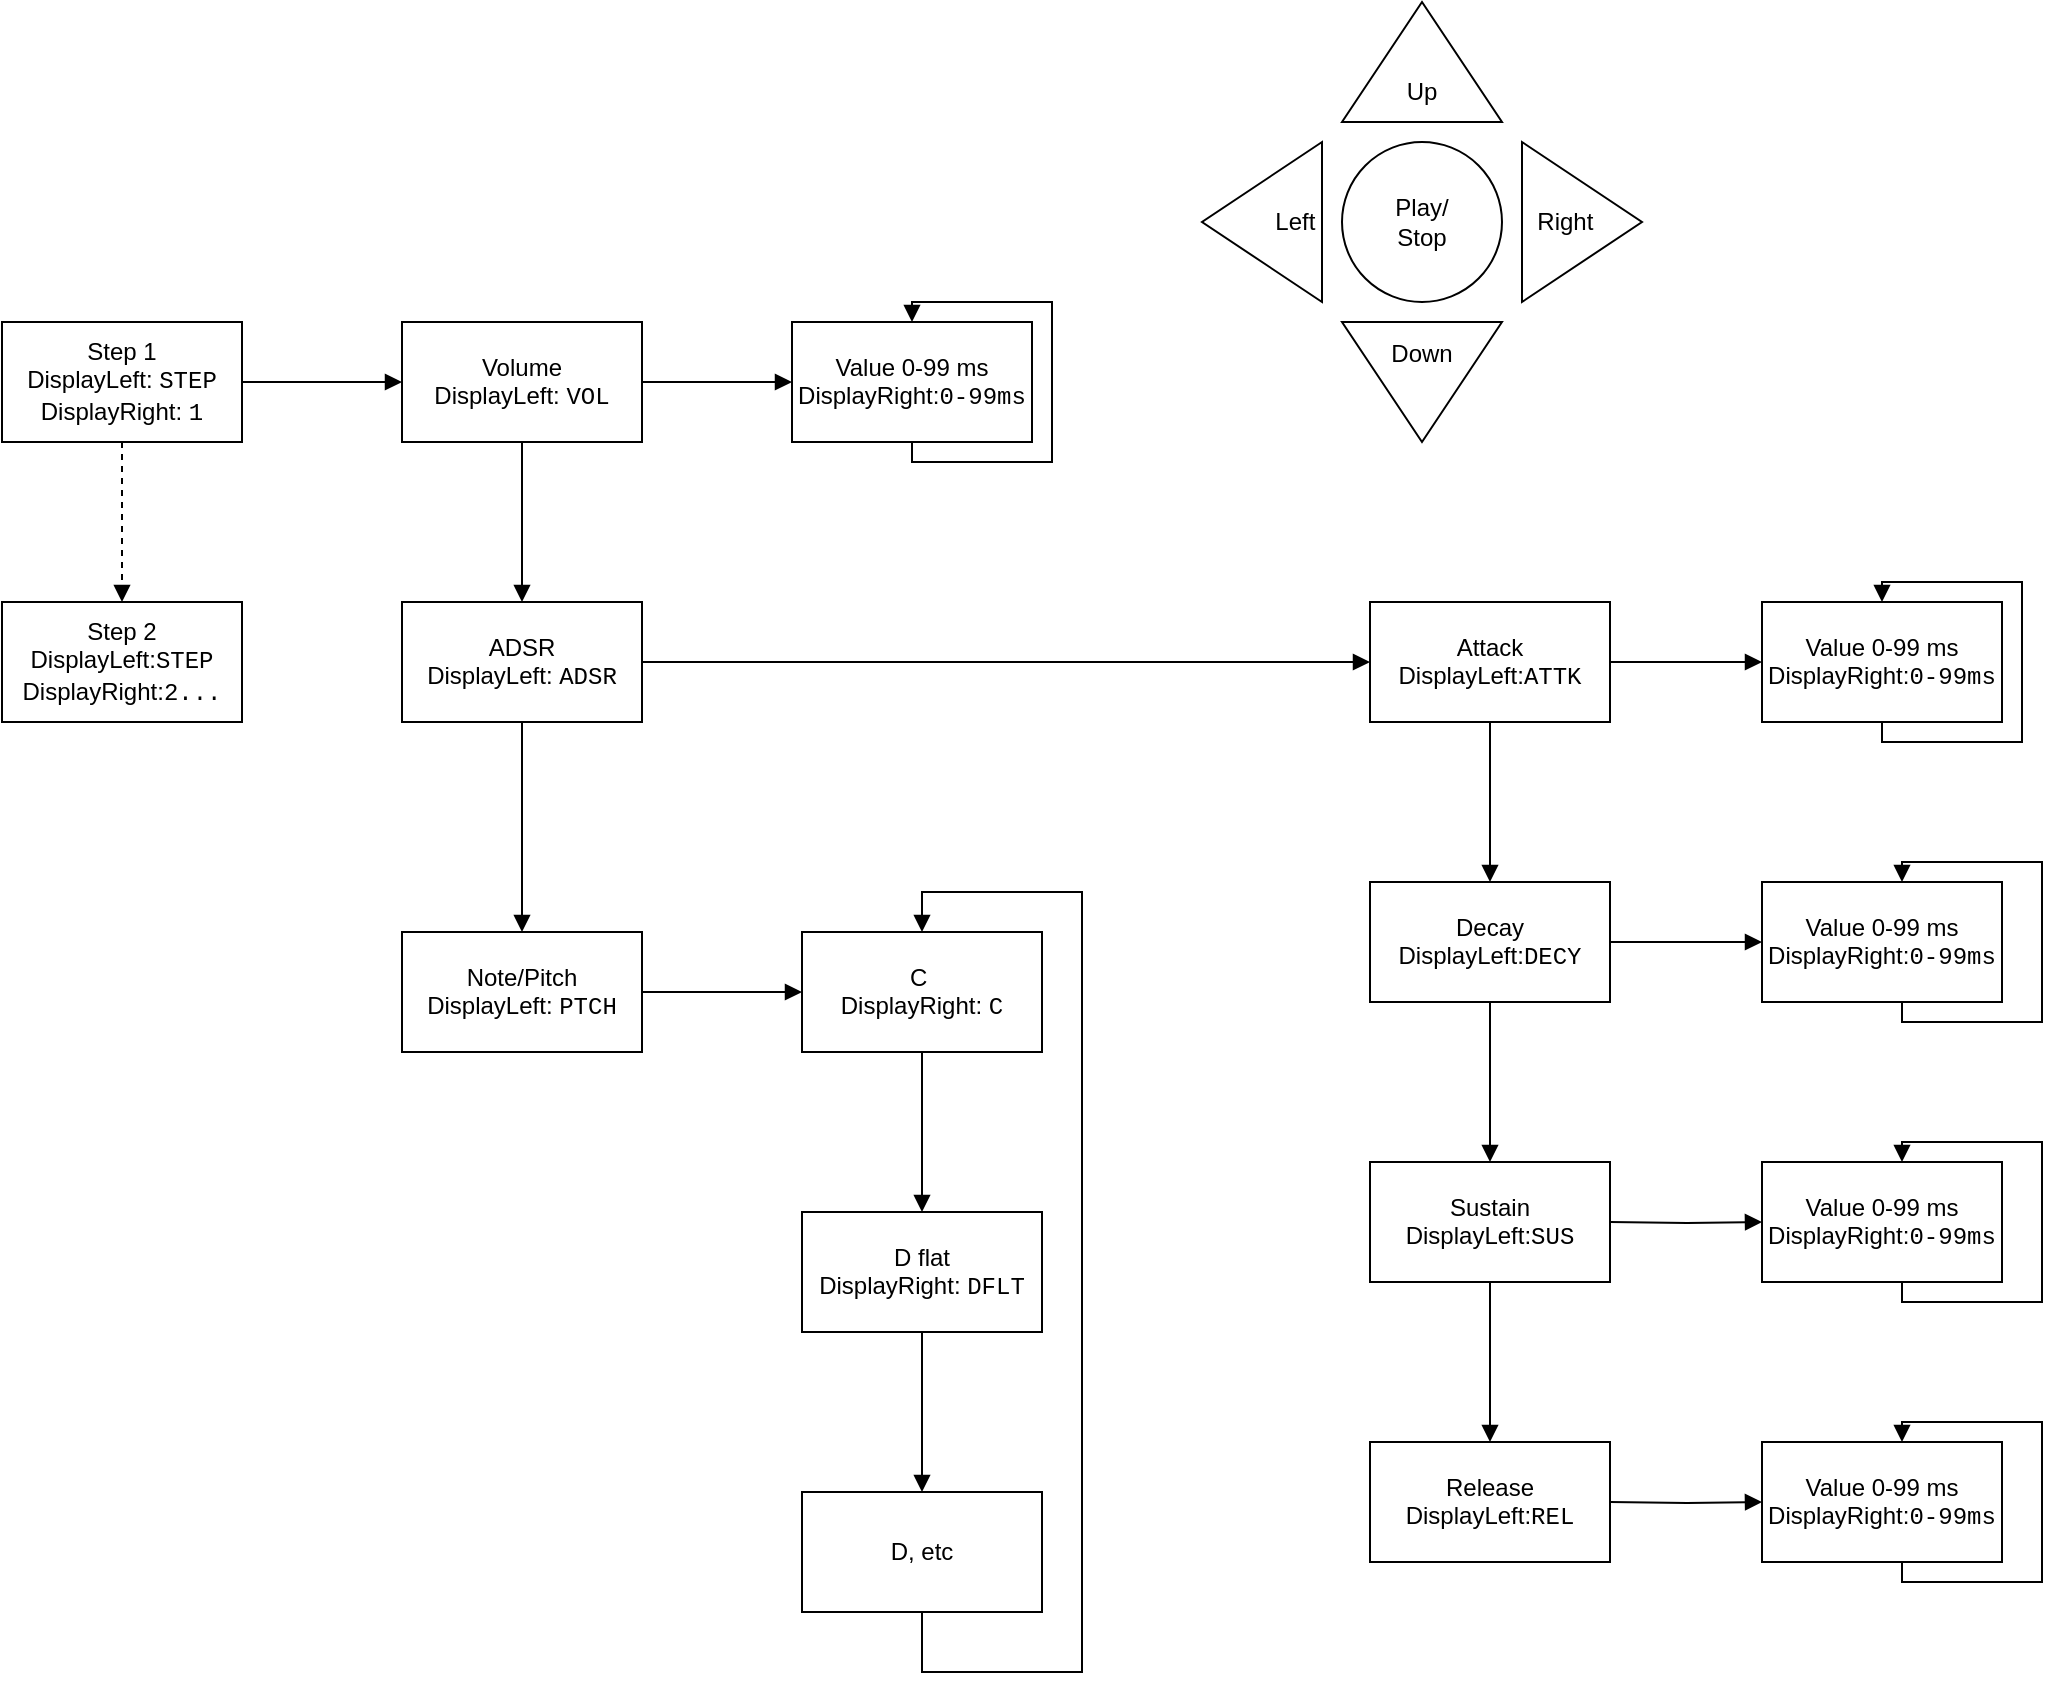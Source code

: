 <mxfile version="10.6.0" type="device"><diagram name="Page-1" id="74e2e168-ea6b-b213-b513-2b3c1d86103e"><mxGraphModel dx="1158" dy="632" grid="1" gridSize="10" guides="1" tooltips="1" connect="1" arrows="1" fold="1" page="1" pageScale="1" pageWidth="1100" pageHeight="850" background="#ffffff" math="0" shadow="0"><root><mxCell id="0"/><mxCell id="1" parent="0"/><mxCell id="hulCPes5PN-AIXWA3qPh-11" value="" style="edgeStyle=orthogonalEdgeStyle;rounded=0;orthogonalLoop=1;jettySize=auto;html=1;startArrow=none;startFill=0;endArrow=block;endFill=1;dashed=1;" parent="1" source="hulCPes5PN-AIXWA3qPh-8" target="hulCPes5PN-AIXWA3qPh-10" edge="1"><mxGeometry relative="1" as="geometry"/></mxCell><mxCell id="hulCPes5PN-AIXWA3qPh-13" value="" style="edgeStyle=orthogonalEdgeStyle;rounded=0;orthogonalLoop=1;jettySize=auto;html=1;startArrow=none;startFill=0;endArrow=block;endFill=1;" parent="1" source="hulCPes5PN-AIXWA3qPh-8" target="hulCPes5PN-AIXWA3qPh-12" edge="1"><mxGeometry relative="1" as="geometry"/></mxCell><mxCell id="hulCPes5PN-AIXWA3qPh-8" value="Step 1&lt;br&gt;DisplayLeft: &lt;font face=&quot;Courier New&quot;&gt;STEP&lt;/font&gt;&lt;br&gt;DisplayRight: &lt;font face=&quot;Courier New&quot;&gt;1&lt;/font&gt;&lt;br&gt;" style="rounded=0;whiteSpace=wrap;html=1;" parent="1" vertex="1"><mxGeometry x="220" y="160" width="120" height="60" as="geometry"/></mxCell><mxCell id="hulCPes5PN-AIXWA3qPh-15" value="" style="edgeStyle=orthogonalEdgeStyle;rounded=0;orthogonalLoop=1;jettySize=auto;html=1;startArrow=none;startFill=0;endArrow=block;endFill=1;" parent="1" source="hulCPes5PN-AIXWA3qPh-12" target="hulCPes5PN-AIXWA3qPh-14" edge="1"><mxGeometry relative="1" as="geometry"/></mxCell><mxCell id="hulCPes5PN-AIXWA3qPh-70" value="" style="edgeStyle=orthogonalEdgeStyle;rounded=0;orthogonalLoop=1;jettySize=auto;html=1;startArrow=none;startFill=0;endArrow=block;endFill=1;" parent="1" source="hulCPes5PN-AIXWA3qPh-12" target="hulCPes5PN-AIXWA3qPh-69" edge="1"><mxGeometry relative="1" as="geometry"/></mxCell><mxCell id="hulCPes5PN-AIXWA3qPh-12" value="Volume&lt;br&gt;DisplayLeft: &lt;font face=&quot;Courier New&quot;&gt;VOL&lt;/font&gt;&lt;br&gt;" style="rounded=0;whiteSpace=wrap;html=1;" parent="1" vertex="1"><mxGeometry x="420" y="160" width="120" height="60" as="geometry"/></mxCell><mxCell id="hulCPes5PN-AIXWA3qPh-17" value="" style="edgeStyle=orthogonalEdgeStyle;rounded=0;orthogonalLoop=1;jettySize=auto;html=1;startArrow=none;startFill=0;endArrow=block;endFill=1;" parent="1" source="hulCPes5PN-AIXWA3qPh-14" target="hulCPes5PN-AIXWA3qPh-16" edge="1"><mxGeometry relative="1" as="geometry"/></mxCell><mxCell id="hulCPes5PN-AIXWA3qPh-27" value="" style="edgeStyle=orthogonalEdgeStyle;rounded=0;orthogonalLoop=1;jettySize=auto;html=1;startArrow=none;startFill=0;endArrow=block;endFill=1;" parent="1" source="hulCPes5PN-AIXWA3qPh-14" target="hulCPes5PN-AIXWA3qPh-26" edge="1"><mxGeometry relative="1" as="geometry"/></mxCell><mxCell id="hulCPes5PN-AIXWA3qPh-14" value="ADSR&lt;br&gt;DisplayLeft: &lt;font face=&quot;Courier New&quot;&gt;ADSR&lt;/font&gt;&lt;br&gt;" style="rounded=0;whiteSpace=wrap;html=1;" parent="1" vertex="1"><mxGeometry x="420" y="300" width="120" height="60" as="geometry"/></mxCell><mxCell id="hulCPes5PN-AIXWA3qPh-29" value="" style="edgeStyle=orthogonalEdgeStyle;rounded=0;orthogonalLoop=1;jettySize=auto;html=1;startArrow=none;startFill=0;endArrow=block;endFill=1;" parent="1" source="hulCPes5PN-AIXWA3qPh-26" target="hulCPes5PN-AIXWA3qPh-28" edge="1"><mxGeometry relative="1" as="geometry"/></mxCell><mxCell id="hulCPes5PN-AIXWA3qPh-35" value="" style="edgeStyle=orthogonalEdgeStyle;rounded=0;orthogonalLoop=1;jettySize=auto;html=1;startArrow=none;startFill=0;endArrow=block;endFill=1;" parent="1" source="hulCPes5PN-AIXWA3qPh-26" target="hulCPes5PN-AIXWA3qPh-34" edge="1"><mxGeometry relative="1" as="geometry"/></mxCell><mxCell id="hulCPes5PN-AIXWA3qPh-26" value="Attack&lt;br&gt;DisplayLeft:&lt;font face=&quot;Courier New&quot;&gt;ATTK&lt;/font&gt;&lt;br&gt;" style="rounded=0;whiteSpace=wrap;html=1;" parent="1" vertex="1"><mxGeometry x="904" y="300" width="120" height="60" as="geometry"/></mxCell><mxCell id="hulCPes5PN-AIXWA3qPh-47" style="edgeStyle=orthogonalEdgeStyle;rounded=0;orthogonalLoop=1;jettySize=auto;html=1;exitX=0.5;exitY=1;exitDx=0;exitDy=0;startArrow=none;startFill=0;endArrow=block;endFill=1;entryX=0.5;entryY=0;entryDx=0;entryDy=0;" parent="1" source="hulCPes5PN-AIXWA3qPh-34" target="hulCPes5PN-AIXWA3qPh-34" edge="1"><mxGeometry relative="1" as="geometry"><mxPoint x="1160" y="270" as="targetPoint"/><Array as="points"><mxPoint x="1160" y="370"/><mxPoint x="1230" y="370"/><mxPoint x="1230" y="290"/><mxPoint x="1160" y="290"/></Array></mxGeometry></mxCell><mxCell id="hulCPes5PN-AIXWA3qPh-34" value="Value 0-99 ms&lt;br&gt;DisplayRight:&lt;font face=&quot;Courier New&quot;&gt;0-99ms&lt;/font&gt;&lt;br&gt;" style="rounded=0;whiteSpace=wrap;html=1;" parent="1" vertex="1"><mxGeometry x="1100" y="300" width="120" height="60" as="geometry"/></mxCell><mxCell id="hulCPes5PN-AIXWA3qPh-31" value="" style="edgeStyle=orthogonalEdgeStyle;rounded=0;orthogonalLoop=1;jettySize=auto;html=1;startArrow=none;startFill=0;endArrow=block;endFill=1;" parent="1" source="hulCPes5PN-AIXWA3qPh-28" target="hulCPes5PN-AIXWA3qPh-30" edge="1"><mxGeometry relative="1" as="geometry"/></mxCell><mxCell id="hulCPes5PN-AIXWA3qPh-37" value="" style="edgeStyle=orthogonalEdgeStyle;rounded=0;orthogonalLoop=1;jettySize=auto;html=1;startArrow=none;startFill=0;endArrow=block;endFill=1;entryX=0;entryY=0.5;entryDx=0;entryDy=0;" parent="1" source="hulCPes5PN-AIXWA3qPh-28" target="hulCPes5PN-AIXWA3qPh-38" edge="1"><mxGeometry relative="1" as="geometry"><mxPoint x="1104" y="470" as="targetPoint"/></mxGeometry></mxCell><mxCell id="hulCPes5PN-AIXWA3qPh-28" value="Decay&lt;br&gt;DisplayLeft:&lt;font face=&quot;Courier New&quot;&gt;DECY&lt;/font&gt;&lt;br&gt;" style="rounded=0;whiteSpace=wrap;html=1;" parent="1" vertex="1"><mxGeometry x="904" y="440" width="120" height="60" as="geometry"/></mxCell><mxCell id="hulCPes5PN-AIXWA3qPh-33" value="" style="edgeStyle=orthogonalEdgeStyle;rounded=0;orthogonalLoop=1;jettySize=auto;html=1;startArrow=none;startFill=0;endArrow=block;endFill=1;" parent="1" source="hulCPes5PN-AIXWA3qPh-30" target="hulCPes5PN-AIXWA3qPh-32" edge="1"><mxGeometry relative="1" as="geometry"/></mxCell><mxCell id="hulCPes5PN-AIXWA3qPh-30" value="Sustain&lt;br&gt;DisplayLeft:&lt;font face=&quot;Courier New&quot;&gt;SUS&lt;/font&gt;&lt;br&gt;" style="rounded=0;whiteSpace=wrap;html=1;" parent="1" vertex="1"><mxGeometry x="904" y="580" width="120" height="60" as="geometry"/></mxCell><mxCell id="hulCPes5PN-AIXWA3qPh-32" value="Release&lt;br&gt;DisplayLeft:&lt;font face=&quot;Courier New&quot;&gt;REL&lt;/font&gt;&lt;br&gt;" style="rounded=0;whiteSpace=wrap;html=1;" parent="1" vertex="1"><mxGeometry x="904" y="720" width="120" height="60" as="geometry"/></mxCell><mxCell id="hulCPes5PN-AIXWA3qPh-19" value="" style="edgeStyle=orthogonalEdgeStyle;rounded=0;orthogonalLoop=1;jettySize=auto;html=1;startArrow=none;startFill=0;endArrow=block;endFill=1;" parent="1" source="hulCPes5PN-AIXWA3qPh-16" target="hulCPes5PN-AIXWA3qPh-18" edge="1"><mxGeometry relative="1" as="geometry"/></mxCell><mxCell id="hulCPes5PN-AIXWA3qPh-16" value="Note/Pitch&lt;br&gt;DisplayLeft: &lt;font face=&quot;Courier New&quot;&gt;PTCH&lt;/font&gt;&lt;br&gt;" style="rounded=0;whiteSpace=wrap;html=1;" parent="1" vertex="1"><mxGeometry x="420" y="465" width="120" height="60" as="geometry"/></mxCell><mxCell id="hulCPes5PN-AIXWA3qPh-21" value="" style="edgeStyle=orthogonalEdgeStyle;rounded=0;orthogonalLoop=1;jettySize=auto;html=1;startArrow=none;startFill=0;endArrow=block;endFill=1;" parent="1" source="hulCPes5PN-AIXWA3qPh-18" target="hulCPes5PN-AIXWA3qPh-20" edge="1"><mxGeometry relative="1" as="geometry"/></mxCell><mxCell id="hulCPes5PN-AIXWA3qPh-18" value="C&amp;nbsp;&lt;br&gt;DisplayRight: &lt;font face=&quot;Courier New&quot;&gt;C&lt;/font&gt;" style="rounded=0;whiteSpace=wrap;html=1;" parent="1" vertex="1"><mxGeometry x="620" y="465" width="120" height="60" as="geometry"/></mxCell><mxCell id="hulCPes5PN-AIXWA3qPh-23" value="" style="edgeStyle=orthogonalEdgeStyle;rounded=0;orthogonalLoop=1;jettySize=auto;html=1;startArrow=none;startFill=0;endArrow=block;endFill=1;" parent="1" source="hulCPes5PN-AIXWA3qPh-20" target="hulCPes5PN-AIXWA3qPh-22" edge="1"><mxGeometry relative="1" as="geometry"/></mxCell><mxCell id="hulCPes5PN-AIXWA3qPh-20" value="D flat&lt;br&gt;DisplayRight: &lt;font face=&quot;Courier New&quot;&gt;DFLT&lt;/font&gt;&lt;br&gt;" style="rounded=0;whiteSpace=wrap;html=1;" parent="1" vertex="1"><mxGeometry x="620" y="605" width="120" height="60" as="geometry"/></mxCell><mxCell id="hulCPes5PN-AIXWA3qPh-25" value="" style="edgeStyle=orthogonalEdgeStyle;rounded=0;orthogonalLoop=1;jettySize=auto;html=1;startArrow=none;startFill=0;endArrow=block;endFill=1;entryX=0.5;entryY=0;entryDx=0;entryDy=0;" parent="1" source="hulCPes5PN-AIXWA3qPh-22" target="hulCPes5PN-AIXWA3qPh-18" edge="1"><mxGeometry relative="1" as="geometry"><mxPoint x="740" y="435" as="targetPoint"/><Array as="points"><mxPoint x="680" y="835"/><mxPoint x="760" y="835"/><mxPoint x="760" y="445"/><mxPoint x="680" y="445"/></Array></mxGeometry></mxCell><mxCell id="hulCPes5PN-AIXWA3qPh-22" value="D, etc&lt;br&gt;" style="rounded=0;whiteSpace=wrap;html=1;" parent="1" vertex="1"><mxGeometry x="620" y="745" width="120" height="60" as="geometry"/></mxCell><mxCell id="hulCPes5PN-AIXWA3qPh-10" value="Step 2&lt;br&gt;DisplayLeft:&lt;font face=&quot;Courier New&quot;&gt;STEP&lt;/font&gt;&lt;br&gt;DisplayRight:&lt;font face=&quot;Courier New&quot;&gt;2...&lt;/font&gt;&lt;br&gt;" style="rounded=0;whiteSpace=wrap;html=1;" parent="1" vertex="1"><mxGeometry x="220" y="300" width="120" height="60" as="geometry"/></mxCell><mxCell id="hulCPes5PN-AIXWA3qPh-38" value="Value 0-99 ms&lt;br&gt;DisplayRight:&lt;font face=&quot;Courier New&quot;&gt;0-99ms&lt;/font&gt;&lt;br&gt;" style="rounded=0;whiteSpace=wrap;html=1;" parent="1" vertex="1"><mxGeometry x="1100" y="440" width="120" height="60" as="geometry"/></mxCell><mxCell id="hulCPes5PN-AIXWA3qPh-42" value="" style="edgeStyle=orthogonalEdgeStyle;rounded=0;orthogonalLoop=1;jettySize=auto;html=1;startArrow=none;startFill=0;endArrow=block;endFill=1;" parent="1" target="hulCPes5PN-AIXWA3qPh-43" edge="1"><mxGeometry relative="1" as="geometry"><mxPoint x="1024" y="610" as="sourcePoint"/></mxGeometry></mxCell><mxCell id="hulCPes5PN-AIXWA3qPh-43" value="Value 0-99 ms&lt;br&gt;DisplayRight:&lt;font face=&quot;Courier New&quot;&gt;0-99ms&lt;/font&gt;&lt;br&gt;" style="rounded=0;whiteSpace=wrap;html=1;" parent="1" vertex="1"><mxGeometry x="1100" y="580" width="120" height="60" as="geometry"/></mxCell><mxCell id="hulCPes5PN-AIXWA3qPh-44" value="" style="edgeStyle=orthogonalEdgeStyle;rounded=0;orthogonalLoop=1;jettySize=auto;html=1;startArrow=none;startFill=0;endArrow=block;endFill=1;entryX=0;entryY=0.5;entryDx=0;entryDy=0;" parent="1" target="hulCPes5PN-AIXWA3qPh-45" edge="1"><mxGeometry relative="1" as="geometry"><mxPoint x="1024" y="750" as="sourcePoint"/><mxPoint x="1104" y="750" as="targetPoint"/></mxGeometry></mxCell><mxCell id="hulCPes5PN-AIXWA3qPh-45" value="Value 0-99 ms&lt;br&gt;DisplayRight:&lt;font face=&quot;Courier New&quot;&gt;0-99ms&lt;/font&gt;&lt;br&gt;" style="rounded=0;whiteSpace=wrap;html=1;" parent="1" vertex="1"><mxGeometry x="1100" y="720" width="120" height="60" as="geometry"/></mxCell><mxCell id="hulCPes5PN-AIXWA3qPh-48" style="edgeStyle=orthogonalEdgeStyle;rounded=0;orthogonalLoop=1;jettySize=auto;html=1;exitX=0.5;exitY=1;exitDx=0;exitDy=0;startArrow=none;startFill=0;endArrow=block;endFill=1;entryX=0.5;entryY=0;entryDx=0;entryDy=0;" parent="1" edge="1"><mxGeometry relative="1" as="geometry"><mxPoint x="1170" y="440" as="targetPoint"/><mxPoint x="1170" y="500" as="sourcePoint"/><Array as="points"><mxPoint x="1170" y="510"/><mxPoint x="1240" y="510"/><mxPoint x="1240" y="430"/><mxPoint x="1170" y="430"/></Array></mxGeometry></mxCell><mxCell id="hulCPes5PN-AIXWA3qPh-49" style="edgeStyle=orthogonalEdgeStyle;rounded=0;orthogonalLoop=1;jettySize=auto;html=1;exitX=0.5;exitY=1;exitDx=0;exitDy=0;startArrow=none;startFill=0;endArrow=block;endFill=1;entryX=0.5;entryY=0;entryDx=0;entryDy=0;" parent="1" edge="1"><mxGeometry relative="1" as="geometry"><mxPoint x="1170" y="580" as="targetPoint"/><mxPoint x="1170" y="640" as="sourcePoint"/><Array as="points"><mxPoint x="1170" y="650"/><mxPoint x="1240" y="650"/><mxPoint x="1240" y="570"/><mxPoint x="1170" y="570"/></Array></mxGeometry></mxCell><mxCell id="hulCPes5PN-AIXWA3qPh-51" style="edgeStyle=orthogonalEdgeStyle;rounded=0;orthogonalLoop=1;jettySize=auto;html=1;exitX=0.5;exitY=1;exitDx=0;exitDy=0;startArrow=none;startFill=0;endArrow=block;endFill=1;entryX=0.5;entryY=0;entryDx=0;entryDy=0;" parent="1" edge="1"><mxGeometry relative="1" as="geometry"><mxPoint x="1170" y="720" as="targetPoint"/><mxPoint x="1170" y="780" as="sourcePoint"/><Array as="points"><mxPoint x="1170" y="790"/><mxPoint x="1240" y="790"/><mxPoint x="1240" y="710"/><mxPoint x="1170" y="710"/></Array></mxGeometry></mxCell><mxCell id="hulCPes5PN-AIXWA3qPh-63" value="Play/&lt;br&gt;Stop&lt;br&gt;" style="ellipse;whiteSpace=wrap;html=1;aspect=fixed;" parent="1" vertex="1"><mxGeometry x="890" y="70" width="80" height="80" as="geometry"/></mxCell><mxCell id="hulCPes5PN-AIXWA3qPh-64" value="Down&lt;br&gt;&lt;br&gt;&lt;br&gt;" style="triangle;whiteSpace=wrap;html=1;direction=south;" parent="1" vertex="1"><mxGeometry x="890" y="160" width="80" height="60" as="geometry"/></mxCell><mxCell id="hulCPes5PN-AIXWA3qPh-65" value="Right&amp;nbsp; &amp;nbsp; &amp;nbsp;" style="triangle;whiteSpace=wrap;html=1;direction=east;" parent="1" vertex="1"><mxGeometry x="980" y="70" width="60" height="80" as="geometry"/></mxCell><mxCell id="hulCPes5PN-AIXWA3qPh-66" value="&lt;span&gt;&amp;nbsp; &amp;nbsp; &amp;nbsp; &amp;nbsp; &amp;nbsp; Left&lt;/span&gt;" style="triangle;whiteSpace=wrap;html=1;direction=west;" parent="1" vertex="1"><mxGeometry x="820" y="70" width="60" height="80" as="geometry"/></mxCell><mxCell id="hulCPes5PN-AIXWA3qPh-67" value="&lt;br&gt;&lt;br&gt;Up" style="triangle;whiteSpace=wrap;html=1;direction=north;" parent="1" vertex="1"><mxGeometry x="890" width="80" height="60" as="geometry"/></mxCell><mxCell id="hulCPes5PN-AIXWA3qPh-68" style="edgeStyle=orthogonalEdgeStyle;rounded=0;orthogonalLoop=1;jettySize=auto;html=1;exitX=0.5;exitY=1;exitDx=0;exitDy=0;startArrow=none;startFill=0;endArrow=block;endFill=1;entryX=0.5;entryY=0;entryDx=0;entryDy=0;" parent="1" source="hulCPes5PN-AIXWA3qPh-69" target="hulCPes5PN-AIXWA3qPh-69" edge="1"><mxGeometry relative="1" as="geometry"><mxPoint x="675" y="130" as="targetPoint"/><Array as="points"><mxPoint x="675" y="230"/><mxPoint x="745" y="230"/><mxPoint x="745" y="150"/><mxPoint x="675" y="150"/></Array></mxGeometry></mxCell><mxCell id="hulCPes5PN-AIXWA3qPh-69" value="Value 0-99 ms&lt;br&gt;DisplayRight:&lt;font face=&quot;Courier New&quot;&gt;0-99ms&lt;/font&gt;&lt;br&gt;" style="rounded=0;whiteSpace=wrap;html=1;" parent="1" vertex="1"><mxGeometry x="615" y="160" width="120" height="60" as="geometry"/></mxCell></root></mxGraphModel></diagram></mxfile>